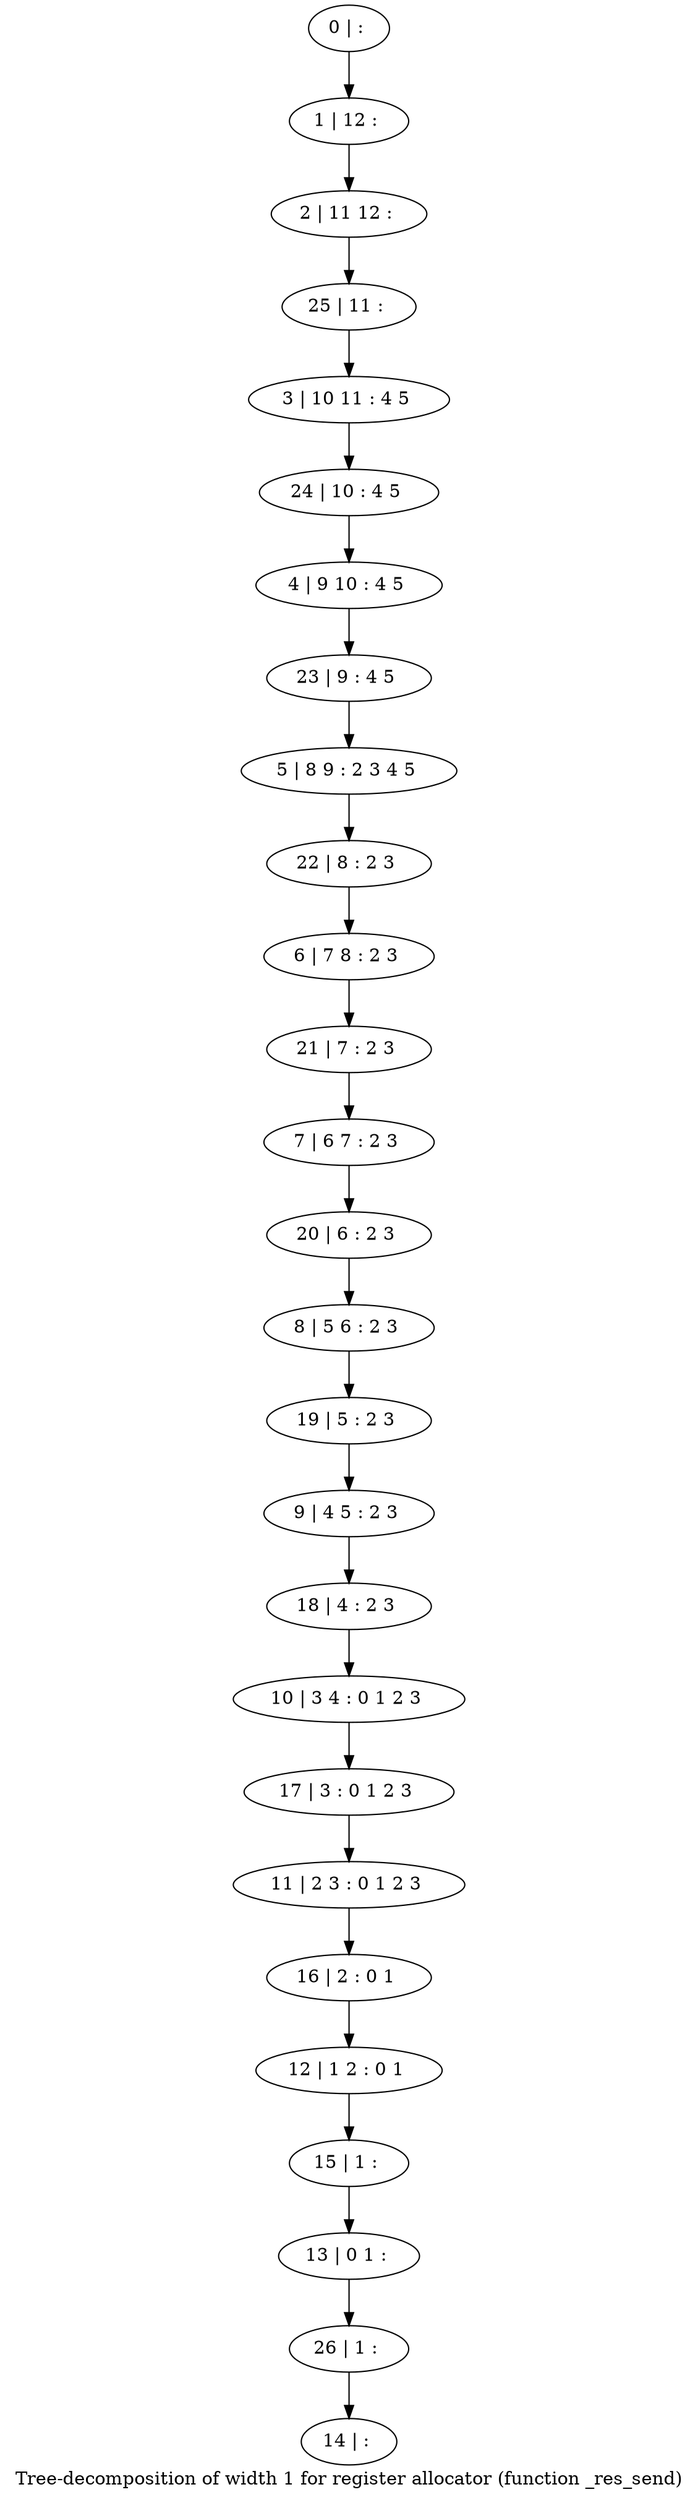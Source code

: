 digraph G {
graph [label="Tree-decomposition of width 1 for register allocator (function _res_send)"]
0[label="0 | : "];
1[label="1 | 12 : "];
2[label="2 | 11 12 : "];
3[label="3 | 10 11 : 4 5 "];
4[label="4 | 9 10 : 4 5 "];
5[label="5 | 8 9 : 2 3 4 5 "];
6[label="6 | 7 8 : 2 3 "];
7[label="7 | 6 7 : 2 3 "];
8[label="8 | 5 6 : 2 3 "];
9[label="9 | 4 5 : 2 3 "];
10[label="10 | 3 4 : 0 1 2 3 "];
11[label="11 | 2 3 : 0 1 2 3 "];
12[label="12 | 1 2 : 0 1 "];
13[label="13 | 0 1 : "];
14[label="14 | : "];
15[label="15 | 1 : "];
16[label="16 | 2 : 0 1 "];
17[label="17 | 3 : 0 1 2 3 "];
18[label="18 | 4 : 2 3 "];
19[label="19 | 5 : 2 3 "];
20[label="20 | 6 : 2 3 "];
21[label="21 | 7 : 2 3 "];
22[label="22 | 8 : 2 3 "];
23[label="23 | 9 : 4 5 "];
24[label="24 | 10 : 4 5 "];
25[label="25 | 11 : "];
26[label="26 | 1 : "];
0->1 ;
1->2 ;
15->13 ;
12->15 ;
16->12 ;
11->16 ;
17->11 ;
10->17 ;
18->10 ;
9->18 ;
19->9 ;
8->19 ;
20->8 ;
7->20 ;
21->7 ;
6->21 ;
22->6 ;
5->22 ;
23->5 ;
4->23 ;
24->4 ;
3->24 ;
25->3 ;
2->25 ;
26->14 ;
13->26 ;
}

